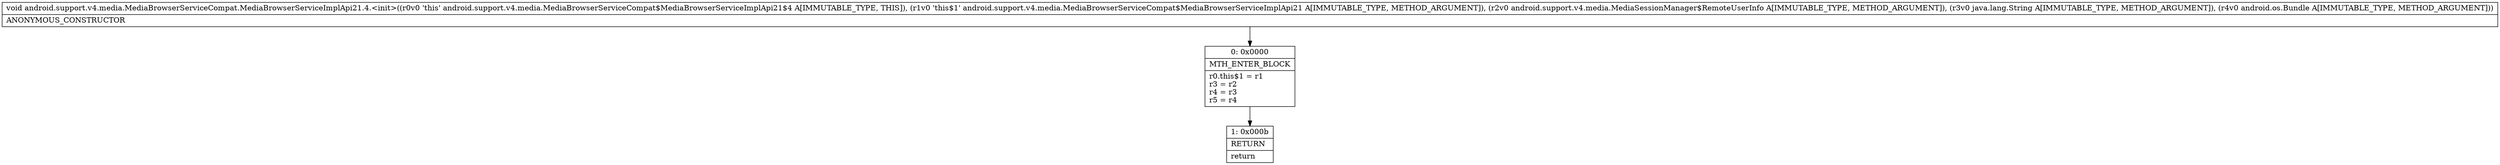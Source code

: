 digraph "CFG forandroid.support.v4.media.MediaBrowserServiceCompat.MediaBrowserServiceImplApi21.4.\<init\>(Landroid\/support\/v4\/media\/MediaBrowserServiceCompat$MediaBrowserServiceImplApi21;Landroid\/support\/v4\/media\/MediaSessionManager$RemoteUserInfo;Ljava\/lang\/String;Landroid\/os\/Bundle;)V" {
Node_0 [shape=record,label="{0\:\ 0x0000|MTH_ENTER_BLOCK\l|r0.this$1 = r1\lr3 = r2\lr4 = r3\lr5 = r4\l}"];
Node_1 [shape=record,label="{1\:\ 0x000b|RETURN\l|return\l}"];
MethodNode[shape=record,label="{void android.support.v4.media.MediaBrowserServiceCompat.MediaBrowserServiceImplApi21.4.\<init\>((r0v0 'this' android.support.v4.media.MediaBrowserServiceCompat$MediaBrowserServiceImplApi21$4 A[IMMUTABLE_TYPE, THIS]), (r1v0 'this$1' android.support.v4.media.MediaBrowserServiceCompat$MediaBrowserServiceImplApi21 A[IMMUTABLE_TYPE, METHOD_ARGUMENT]), (r2v0 android.support.v4.media.MediaSessionManager$RemoteUserInfo A[IMMUTABLE_TYPE, METHOD_ARGUMENT]), (r3v0 java.lang.String A[IMMUTABLE_TYPE, METHOD_ARGUMENT]), (r4v0 android.os.Bundle A[IMMUTABLE_TYPE, METHOD_ARGUMENT]))  | ANONYMOUS_CONSTRUCTOR\l}"];
MethodNode -> Node_0;
Node_0 -> Node_1;
}

